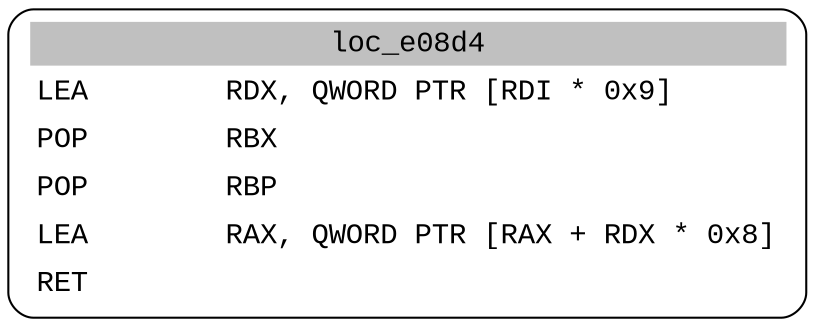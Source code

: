 digraph asm_graph {
1941 [
shape="Mrecord" fontname="Courier New"label =<<table border="0" cellborder="0" cellpadding="3"><tr><td align="center" colspan="2" bgcolor="grey">loc_e08d4</td></tr><tr><td align="left">LEA        RDX, QWORD PTR [RDI * 0x9]</td></tr><tr><td align="left">POP        RBX</td></tr><tr><td align="left">POP        RBP</td></tr><tr><td align="left">LEA        RAX, QWORD PTR [RAX + RDX * 0x8]</td></tr><tr><td align="left">RET        </td></tr></table>> ];
}